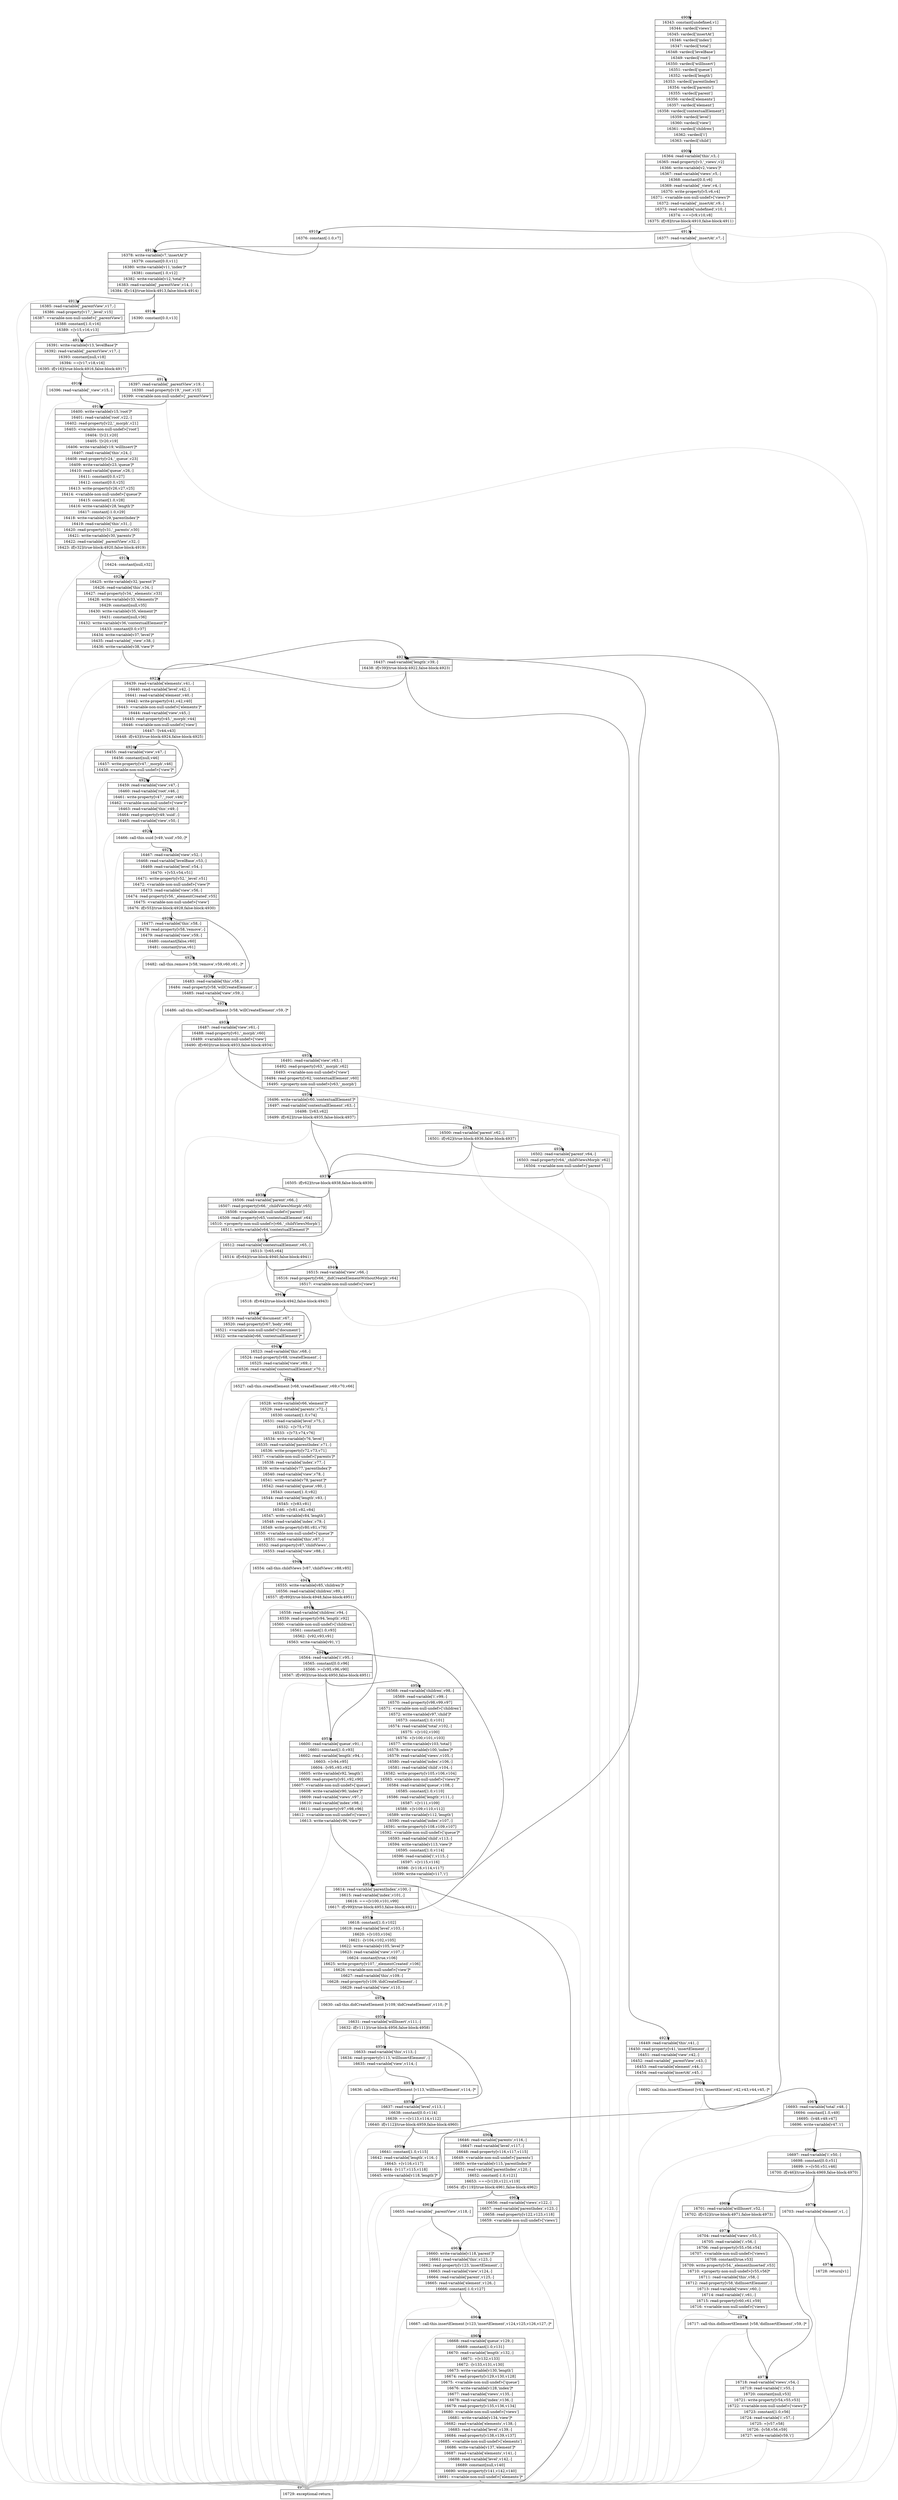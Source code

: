 digraph {
rankdir="TD"
BB_entry391[shape=none,label=""];
BB_entry391 -> BB4908 [tailport=s, headport=n, headlabel="    4908"]
BB4908 [shape=record label="{16343: constant[undefined,v1]|16344: vardecl['views']|16345: vardecl['insertAt']|16346: vardecl['index']|16347: vardecl['total']|16348: vardecl['levelBase']|16349: vardecl['root']|16350: vardecl['willInsert']|16351: vardecl['queue']|16352: vardecl['length']|16353: vardecl['parentIndex']|16354: vardecl['parents']|16355: vardecl['parent']|16356: vardecl['elements']|16357: vardecl['element']|16358: vardecl['contextualElement']|16359: vardecl['level']|16360: vardecl['view']|16361: vardecl['children']|16362: vardecl['i']|16363: vardecl['child']}" ] 
BB4908 -> BB4909 [tailport=s, headport=n, headlabel="      4909"]
BB4909 [shape=record label="{16364: read-variable['this',v3,-]|16365: read-property[v3,'_views',v2]|16366: write-variable[v2,'views']*|16367: read-variable['views',v5,-]|16368: constant[0.0,v6]|16369: read-variable['_view',v4,-]|16370: write-property[v5,v6,v4]|16371: \<variable-non-null-undef\>['views']*|16372: read-variable['_insertAt',v9,-]|16373: read-variable['undefined',v10,-]|16374: ===[v9,v10,v8]|16375: if[v8](true-block:4910,false-block:4911)}" ] 
BB4909 -> BB4910 [tailport=s, headport=n, headlabel="      4910"]
BB4909 -> BB4911 [tailport=s, headport=n, headlabel="      4911"]
BB4909 -> BB4975 [tailport=s, headport=n, color=gray, headlabel="      4975"]
BB4910 [shape=record label="{16376: constant[-1.0,v7]}" ] 
BB4910 -> BB4912 [tailport=s, headport=n, headlabel="      4912"]
BB4911 [shape=record label="{16377: read-variable['_insertAt',v7,-]}" ] 
BB4911 -> BB4912 [tailport=s, headport=n]
BB4911 -> BB4975 [tailport=s, headport=n, color=gray]
BB4912 [shape=record label="{16378: write-variable[v7,'insertAt']*|16379: constant[0.0,v11]|16380: write-variable[v11,'index']*|16381: constant[1.0,v12]|16382: write-variable[v12,'total']*|16383: read-variable['_parentView',v14,-]|16384: if[v14](true-block:4913,false-block:4914)}" ] 
BB4912 -> BB4913 [tailport=s, headport=n, headlabel="      4913"]
BB4912 -> BB4914 [tailport=s, headport=n, headlabel="      4914"]
BB4912 -> BB4975 [tailport=s, headport=n, color=gray]
BB4913 [shape=record label="{16385: read-variable['_parentView',v17,-]|16386: read-property[v17,'_level',v15]|16387: \<variable-non-null-undef\>['_parentView']|16388: constant[1.0,v16]|16389: +[v15,v16,v13]}" ] 
BB4913 -> BB4915 [tailport=s, headport=n, headlabel="      4915"]
BB4913 -> BB4975 [tailport=s, headport=n, color=gray]
BB4914 [shape=record label="{16390: constant[0.0,v13]}" ] 
BB4914 -> BB4915 [tailport=s, headport=n]
BB4915 [shape=record label="{16391: write-variable[v13,'levelBase']*|16392: read-variable['_parentView',v17,-]|16393: constant[null,v18]|16394: ==[v17,v18,v16]|16395: if[v16](true-block:4916,false-block:4917)}" ] 
BB4915 -> BB4916 [tailport=s, headport=n, headlabel="      4916"]
BB4915 -> BB4917 [tailport=s, headport=n, headlabel="      4917"]
BB4915 -> BB4975 [tailport=s, headport=n, color=gray]
BB4916 [shape=record label="{16396: read-variable['_view',v15,-]}" ] 
BB4916 -> BB4918 [tailport=s, headport=n, headlabel="      4918"]
BB4916 -> BB4975 [tailport=s, headport=n, color=gray]
BB4917 [shape=record label="{16397: read-variable['_parentView',v19,-]|16398: read-property[v19,'_root',v15]|16399: \<variable-non-null-undef\>['_parentView']}" ] 
BB4917 -> BB4918 [tailport=s, headport=n]
BB4917 -> BB4975 [tailport=s, headport=n, color=gray]
BB4918 [shape=record label="{16400: write-variable[v15,'root']*|16401: read-variable['root',v22,-]|16402: read-property[v22,'_morph',v21]|16403: \<variable-non-null-undef\>['root']|16404: ![v21,v20]|16405: ![v20,v19]|16406: write-variable[v19,'willInsert']*|16407: read-variable['this',v24,-]|16408: read-property[v24,'_queue',v23]|16409: write-variable[v23,'queue']*|16410: read-variable['queue',v26,-]|16411: constant[0.0,v27]|16412: constant[0.0,v25]|16413: write-property[v26,v27,v25]|16414: \<variable-non-null-undef\>['queue']*|16415: constant[1.0,v28]|16416: write-variable[v28,'length']*|16417: constant[-1.0,v29]|16418: write-variable[v29,'parentIndex']*|16419: read-variable['this',v31,-]|16420: read-property[v31,'_parents',v30]|16421: write-variable[v30,'parents']*|16422: read-variable['_parentView',v32,-]|16423: if[v32](true-block:4920,false-block:4919)}" ] 
BB4918 -> BB4920 [tailport=s, headport=n, headlabel="      4920"]
BB4918 -> BB4919 [tailport=s, headport=n, headlabel="      4919"]
BB4918 -> BB4975 [tailport=s, headport=n, color=gray]
BB4919 [shape=record label="{16424: constant[null,v32]}" ] 
BB4919 -> BB4920 [tailport=s, headport=n]
BB4920 [shape=record label="{16425: write-variable[v32,'parent']*|16426: read-variable['this',v34,-]|16427: read-property[v34,'_elements',v33]|16428: write-variable[v33,'elements']*|16429: constant[null,v35]|16430: write-variable[v35,'element']*|16431: constant[null,v36]|16432: write-variable[v36,'contextualElement']*|16433: constant[0.0,v37]|16434: write-variable[v37,'level']*|16435: read-variable['_view',v38,-]|16436: write-variable[v38,'view']*}" ] 
BB4920 -> BB4921 [tailport=s, headport=n, headlabel="      4921"]
BB4920 -> BB4975 [tailport=s, headport=n, color=gray]
BB4921 [shape=record label="{16437: read-variable['length',v39,-]|16438: if[v39](true-block:4922,false-block:4923)}" ] 
BB4921 -> BB4922 [tailport=s, headport=n, headlabel="      4922"]
BB4921 -> BB4923 [tailport=s, headport=n, headlabel="      4923"]
BB4921 -> BB4975 [tailport=s, headport=n, color=gray]
BB4922 [shape=record label="{16439: read-variable['elements',v41,-]|16440: read-variable['level',v42,-]|16441: read-variable['element',v40,-]|16442: write-property[v41,v42,v40]|16443: \<variable-non-null-undef\>['elements']*|16444: read-variable['view',v45,-]|16445: read-property[v45,'_morph',v44]|16446: \<variable-non-null-undef\>['view']|16447: ![v44,v43]|16448: if[v43](true-block:4924,false-block:4925)}" ] 
BB4922 -> BB4924 [tailport=s, headport=n, headlabel="      4924"]
BB4922 -> BB4925 [tailport=s, headport=n, headlabel="      4925"]
BB4922 -> BB4975 [tailport=s, headport=n, color=gray]
BB4923 [shape=record label="{16449: read-variable['this',v41,-]|16450: read-property[v41,'insertElement',-]|16451: read-variable['view',v42,-]|16452: read-variable['_parentView',v43,-]|16453: read-variable['element',v44,-]|16454: read-variable['insertAt',v45,-]}" ] 
BB4923 -> BB4966 [tailport=s, headport=n, headlabel="      4966"]
BB4923 -> BB4975 [tailport=s, headport=n, color=gray]
BB4924 [shape=record label="{16455: read-variable['view',v47,-]|16456: constant[null,v46]|16457: write-property[v47,'_morph',v46]|16458: \<variable-non-null-undef\>['view']*}" ] 
BB4924 -> BB4925 [tailport=s, headport=n]
BB4924 -> BB4975 [tailport=s, headport=n, color=gray]
BB4925 [shape=record label="{16459: read-variable['view',v47,-]|16460: read-variable['root',v46,-]|16461: write-property[v47,'_root',v46]|16462: \<variable-non-null-undef\>['view']*|16463: read-variable['this',v49,-]|16464: read-property[v49,'uuid',-]|16465: read-variable['view',v50,-]}" ] 
BB4925 -> BB4926 [tailport=s, headport=n, headlabel="      4926"]
BB4925 -> BB4975 [tailport=s, headport=n, color=gray]
BB4926 [shape=record label="{16466: call-this.uuid [v49,'uuid',v50,-]*}" ] 
BB4926 -> BB4927 [tailport=s, headport=n, headlabel="      4927"]
BB4926 -> BB4975 [tailport=s, headport=n, color=gray]
BB4927 [shape=record label="{16467: read-variable['view',v52,-]|16468: read-variable['levelBase',v53,-]|16469: read-variable['level',v54,-]|16470: +[v53,v54,v51]|16471: write-property[v52,'_level',v51]|16472: \<variable-non-null-undef\>['view']*|16473: read-variable['view',v56,-]|16474: read-property[v56,'_elementCreated',v55]|16475: \<variable-non-null-undef\>['view']|16476: if[v55](true-block:4928,false-block:4930)}" ] 
BB4927 -> BB4928 [tailport=s, headport=n, headlabel="      4928"]
BB4927 -> BB4930 [tailport=s, headport=n, headlabel="      4930"]
BB4927 -> BB4975 [tailport=s, headport=n, color=gray]
BB4928 [shape=record label="{16477: read-variable['this',v58,-]|16478: read-property[v58,'remove',-]|16479: read-variable['view',v59,-]|16480: constant[false,v60]|16481: constant[true,v61]}" ] 
BB4928 -> BB4929 [tailport=s, headport=n, headlabel="      4929"]
BB4928 -> BB4975 [tailport=s, headport=n, color=gray]
BB4929 [shape=record label="{16482: call-this.remove [v58,'remove',v59,v60,v61,-]*}" ] 
BB4929 -> BB4930 [tailport=s, headport=n]
BB4929 -> BB4975 [tailport=s, headport=n, color=gray]
BB4930 [shape=record label="{16483: read-variable['this',v58,-]|16484: read-property[v58,'willCreateElement',-]|16485: read-variable['view',v59,-]}" ] 
BB4930 -> BB4931 [tailport=s, headport=n, headlabel="      4931"]
BB4930 -> BB4975 [tailport=s, headport=n, color=gray]
BB4931 [shape=record label="{16486: call-this.willCreateElement [v58,'willCreateElement',v59,-]*}" ] 
BB4931 -> BB4932 [tailport=s, headport=n, headlabel="      4932"]
BB4931 -> BB4975 [tailport=s, headport=n, color=gray]
BB4932 [shape=record label="{16487: read-variable['view',v61,-]|16488: read-property[v61,'_morph',v60]|16489: \<variable-non-null-undef\>['view']|16490: if[v60](true-block:4933,false-block:4934)}" ] 
BB4932 -> BB4934 [tailport=s, headport=n, headlabel="      4934"]
BB4932 -> BB4933 [tailport=s, headport=n, headlabel="      4933"]
BB4932 -> BB4975 [tailport=s, headport=n, color=gray]
BB4933 [shape=record label="{16491: read-variable['view',v63,-]|16492: read-property[v63,'_morph',v62]|16493: \<variable-non-null-undef\>['view']|16494: read-property[v62,'contextualElement',v60]|16495: \<property-non-null-undef\>[v63,'_morph']}" ] 
BB4933 -> BB4934 [tailport=s, headport=n]
BB4933 -> BB4975 [tailport=s, headport=n, color=gray]
BB4934 [shape=record label="{16496: write-variable[v60,'contextualElement']*|16497: read-variable['contextualElement',v63,-]|16498: ![v63,v62]|16499: if[v62](true-block:4935,false-block:4937)}" ] 
BB4934 -> BB4937 [tailport=s, headport=n, headlabel="      4937"]
BB4934 -> BB4935 [tailport=s, headport=n, headlabel="      4935"]
BB4934 -> BB4975 [tailport=s, headport=n, color=gray]
BB4935 [shape=record label="{16500: read-variable['parent',v62,-]|16501: if[v62](true-block:4936,false-block:4937)}" ] 
BB4935 -> BB4937 [tailport=s, headport=n]
BB4935 -> BB4936 [tailport=s, headport=n, headlabel="      4936"]
BB4935 -> BB4975 [tailport=s, headport=n, color=gray]
BB4936 [shape=record label="{16502: read-variable['parent',v64,-]|16503: read-property[v64,'_childViewsMorph',v62]|16504: \<variable-non-null-undef\>['parent']}" ] 
BB4936 -> BB4937 [tailport=s, headport=n]
BB4936 -> BB4975 [tailport=s, headport=n, color=gray]
BB4937 [shape=record label="{16505: if[v62](true-block:4938,false-block:4939)}" ] 
BB4937 -> BB4938 [tailport=s, headport=n, headlabel="      4938"]
BB4937 -> BB4939 [tailport=s, headport=n, headlabel="      4939"]
BB4938 [shape=record label="{16506: read-variable['parent',v66,-]|16507: read-property[v66,'_childViewsMorph',v65]|16508: \<variable-non-null-undef\>['parent']|16509: read-property[v65,'contextualElement',v64]|16510: \<property-non-null-undef\>[v66,'_childViewsMorph']|16511: write-variable[v64,'contextualElement']*}" ] 
BB4938 -> BB4939 [tailport=s, headport=n]
BB4938 -> BB4975 [tailport=s, headport=n, color=gray]
BB4939 [shape=record label="{16512: read-variable['contextualElement',v65,-]|16513: ![v65,v64]|16514: if[v64](true-block:4940,false-block:4941)}" ] 
BB4939 -> BB4941 [tailport=s, headport=n, headlabel="      4941"]
BB4939 -> BB4940 [tailport=s, headport=n, headlabel="      4940"]
BB4939 -> BB4975 [tailport=s, headport=n, color=gray]
BB4940 [shape=record label="{16515: read-variable['view',v66,-]|16516: read-property[v66,'_didCreateElementWithoutMorph',v64]|16517: \<variable-non-null-undef\>['view']}" ] 
BB4940 -> BB4941 [tailport=s, headport=n]
BB4940 -> BB4975 [tailport=s, headport=n, color=gray]
BB4941 [shape=record label="{16518: if[v64](true-block:4942,false-block:4943)}" ] 
BB4941 -> BB4942 [tailport=s, headport=n, headlabel="      4942"]
BB4941 -> BB4943 [tailport=s, headport=n, headlabel="      4943"]
BB4942 [shape=record label="{16519: read-variable['document',v67,-]|16520: read-property[v67,'body',v66]|16521: \<variable-non-null-undef\>['document']|16522: write-variable[v66,'contextualElement']*}" ] 
BB4942 -> BB4943 [tailport=s, headport=n]
BB4942 -> BB4975 [tailport=s, headport=n, color=gray]
BB4943 [shape=record label="{16523: read-variable['this',v68,-]|16524: read-property[v68,'createElement',-]|16525: read-variable['view',v69,-]|16526: read-variable['contextualElement',v70,-]}" ] 
BB4943 -> BB4944 [tailport=s, headport=n, headlabel="      4944"]
BB4943 -> BB4975 [tailport=s, headport=n, color=gray]
BB4944 [shape=record label="{16527: call-this.createElement [v68,'createElement',v69,v70,v66]}" ] 
BB4944 -> BB4945 [tailport=s, headport=n, headlabel="      4945"]
BB4944 -> BB4975 [tailport=s, headport=n, color=gray]
BB4945 [shape=record label="{16528: write-variable[v66,'element']*|16529: read-variable['parents',v72,-]|16530: constant[1.0,v74]|16531: read-variable['level',v75,-]|16532: +[v75,v73]|16533: +[v73,v74,v76]|16534: write-variable[v76,'level']|16535: read-variable['parentIndex',v71,-]|16536: write-property[v72,v73,v71]|16537: \<variable-non-null-undef\>['parents']*|16538: read-variable['index',v77,-]|16539: write-variable[v77,'parentIndex']*|16540: read-variable['view',v78,-]|16541: write-variable[v78,'parent']*|16542: read-variable['queue',v80,-]|16543: constant[1.0,v82]|16544: read-variable['length',v83,-]|16545: +[v83,v81]|16546: +[v81,v82,v84]|16547: write-variable[v84,'length']|16548: read-variable['index',v79,-]|16549: write-property[v80,v81,v79]|16550: \<variable-non-null-undef\>['queue']*|16551: read-variable['this',v87,-]|16552: read-property[v87,'childViews',-]|16553: read-variable['view',v88,-]}" ] 
BB4945 -> BB4946 [tailport=s, headport=n, headlabel="      4946"]
BB4945 -> BB4975 [tailport=s, headport=n, color=gray]
BB4946 [shape=record label="{16554: call-this.childViews [v87,'childViews',v88,v85]}" ] 
BB4946 -> BB4947 [tailport=s, headport=n, headlabel="      4947"]
BB4946 -> BB4975 [tailport=s, headport=n, color=gray]
BB4947 [shape=record label="{16555: write-variable[v85,'children']*|16556: read-variable['children',v89,-]|16557: if[v89](true-block:4948,false-block:4951)}" ] 
BB4947 -> BB4948 [tailport=s, headport=n, headlabel="      4948"]
BB4947 -> BB4951 [tailport=s, headport=n, headlabel="      4951"]
BB4947 -> BB4975 [tailport=s, headport=n, color=gray]
BB4948 [shape=record label="{16558: read-variable['children',v94,-]|16559: read-property[v94,'length',v92]|16560: \<variable-non-null-undef\>['children']|16561: constant[1.0,v93]|16562: -[v92,v93,v91]|16563: write-variable[v91,'i']}" ] 
BB4948 -> BB4949 [tailport=s, headport=n, headlabel="      4949"]
BB4948 -> BB4975 [tailport=s, headport=n, color=gray]
BB4949 [shape=record label="{16564: read-variable['i',v95,-]|16565: constant[0.0,v96]|16566: \>=[v95,v96,v90]|16567: if[v90](true-block:4950,false-block:4951)}" ] 
BB4949 -> BB4950 [tailport=s, headport=n, headlabel="      4950"]
BB4949 -> BB4951 [tailport=s, headport=n]
BB4949 -> BB4975 [tailport=s, headport=n, color=gray]
BB4950 [shape=record label="{16568: read-variable['children',v98,-]|16569: read-variable['i',v99,-]|16570: read-property[v98,v99,v97]|16571: \<variable-non-null-undef\>['children']|16572: write-variable[v97,'child']*|16573: constant[1.0,v101]|16574: read-variable['total',v102,-]|16575: +[v102,v100]|16576: +[v100,v101,v103]|16577: write-variable[v103,'total']|16578: write-variable[v100,'index']*|16579: read-variable['views',v105,-]|16580: read-variable['index',v106,-]|16581: read-variable['child',v104,-]|16582: write-property[v105,v106,v104]|16583: \<variable-non-null-undef\>['views']*|16584: read-variable['queue',v108,-]|16585: constant[1.0,v110]|16586: read-variable['length',v111,-]|16587: +[v111,v109]|16588: +[v109,v110,v112]|16589: write-variable[v112,'length']|16590: read-variable['index',v107,-]|16591: write-property[v108,v109,v107]|16592: \<variable-non-null-undef\>['queue']*|16593: read-variable['child',v113,-]|16594: write-variable[v113,'view']*|16595: constant[1.0,v114]|16596: read-variable['i',v115,-]|16597: +[v115,v116]|16598: -[v116,v114,v117]|16599: write-variable[v117,'i']}" ] 
BB4950 -> BB4949 [tailport=s, headport=n]
BB4950 -> BB4975 [tailport=s, headport=n, color=gray]
BB4951 [shape=record label="{16600: read-variable['queue',v91,-]|16601: constant[1.0,v93]|16602: read-variable['length',v94,-]|16603: +[v94,v95]|16604: -[v95,v93,v92]|16605: write-variable[v92,'length']|16606: read-property[v91,v92,v90]|16607: \<variable-non-null-undef\>['queue']|16608: write-variable[v90,'index']*|16609: read-variable['views',v97,-]|16610: read-variable['index',v98,-]|16611: read-property[v97,v98,v96]|16612: \<variable-non-null-undef\>['views']|16613: write-variable[v96,'view']*}" ] 
BB4951 -> BB4952 [tailport=s, headport=n, headlabel="      4952"]
BB4951 -> BB4975 [tailport=s, headport=n, color=gray]
BB4952 [shape=record label="{16614: read-variable['parentIndex',v100,-]|16615: read-variable['index',v101,-]|16616: ===[v100,v101,v99]|16617: if[v99](true-block:4953,false-block:4921)}" ] 
BB4952 -> BB4953 [tailport=s, headport=n, headlabel="      4953"]
BB4952 -> BB4921 [tailport=s, headport=n]
BB4952 -> BB4975 [tailport=s, headport=n, color=gray]
BB4953 [shape=record label="{16618: constant[1.0,v102]|16619: read-variable['level',v103,-]|16620: +[v103,v104]|16621: -[v104,v102,v105]|16622: write-variable[v105,'level']*|16623: read-variable['view',v107,-]|16624: constant[true,v106]|16625: write-property[v107,'_elementCreated',v106]|16626: \<variable-non-null-undef\>['view']*|16627: read-variable['this',v109,-]|16628: read-property[v109,'didCreateElement',-]|16629: read-variable['view',v110,-]}" ] 
BB4953 -> BB4954 [tailport=s, headport=n, headlabel="      4954"]
BB4953 -> BB4975 [tailport=s, headport=n, color=gray]
BB4954 [shape=record label="{16630: call-this.didCreateElement [v109,'didCreateElement',v110,-]*}" ] 
BB4954 -> BB4955 [tailport=s, headport=n, headlabel="      4955"]
BB4954 -> BB4975 [tailport=s, headport=n, color=gray]
BB4955 [shape=record label="{16631: read-variable['willInsert',v111,-]|16632: if[v111](true-block:4956,false-block:4958)}" ] 
BB4955 -> BB4956 [tailport=s, headport=n, headlabel="      4956"]
BB4955 -> BB4958 [tailport=s, headport=n, headlabel="      4958"]
BB4955 -> BB4975 [tailport=s, headport=n, color=gray]
BB4956 [shape=record label="{16633: read-variable['this',v113,-]|16634: read-property[v113,'willInsertElement',-]|16635: read-variable['view',v114,-]}" ] 
BB4956 -> BB4957 [tailport=s, headport=n, headlabel="      4957"]
BB4956 -> BB4975 [tailport=s, headport=n, color=gray]
BB4957 [shape=record label="{16636: call-this.willInsertElement [v113,'willInsertElement',v114,-]*}" ] 
BB4957 -> BB4958 [tailport=s, headport=n]
BB4957 -> BB4975 [tailport=s, headport=n, color=gray]
BB4958 [shape=record label="{16637: read-variable['level',v113,-]|16638: constant[0.0,v114]|16639: ===[v113,v114,v112]|16640: if[v112](true-block:4959,false-block:4960)}" ] 
BB4958 -> BB4959 [tailport=s, headport=n, headlabel="      4959"]
BB4958 -> BB4960 [tailport=s, headport=n, headlabel="      4960"]
BB4958 -> BB4975 [tailport=s, headport=n, color=gray]
BB4959 [shape=record label="{16641: constant[1.0,v115]|16642: read-variable['length',v116,-]|16643: +[v116,v117]|16644: -[v117,v115,v118]|16645: write-variable[v118,'length']*}" ] 
BB4959 -> BB4921 [tailport=s, headport=n]
BB4959 -> BB4975 [tailport=s, headport=n, color=gray]
BB4960 [shape=record label="{16646: read-variable['parents',v116,-]|16647: read-variable['level',v117,-]|16648: read-property[v116,v117,v115]|16649: \<variable-non-null-undef\>['parents']|16650: write-variable[v115,'parentIndex']*|16651: read-variable['parentIndex',v120,-]|16652: constant[-1.0,v121]|16653: ===[v120,v121,v119]|16654: if[v119](true-block:4961,false-block:4962)}" ] 
BB4960 -> BB4961 [tailport=s, headport=n, headlabel="      4961"]
BB4960 -> BB4962 [tailport=s, headport=n, headlabel="      4962"]
BB4960 -> BB4975 [tailport=s, headport=n, color=gray]
BB4961 [shape=record label="{16655: read-variable['_parentView',v118,-]}" ] 
BB4961 -> BB4963 [tailport=s, headport=n, headlabel="      4963"]
BB4961 -> BB4975 [tailport=s, headport=n, color=gray]
BB4962 [shape=record label="{16656: read-variable['views',v122,-]|16657: read-variable['parentIndex',v123,-]|16658: read-property[v122,v123,v118]|16659: \<variable-non-null-undef\>['views']}" ] 
BB4962 -> BB4963 [tailport=s, headport=n]
BB4962 -> BB4975 [tailport=s, headport=n, color=gray]
BB4963 [shape=record label="{16660: write-variable[v118,'parent']*|16661: read-variable['this',v123,-]|16662: read-property[v123,'insertElement',-]|16663: read-variable['view',v124,-]|16664: read-variable['parent',v125,-]|16665: read-variable['element',v126,-]|16666: constant[-1.0,v127]}" ] 
BB4963 -> BB4964 [tailport=s, headport=n, headlabel="      4964"]
BB4963 -> BB4975 [tailport=s, headport=n, color=gray]
BB4964 [shape=record label="{16667: call-this.insertElement [v123,'insertElement',v124,v125,v126,v127,-]*}" ] 
BB4964 -> BB4965 [tailport=s, headport=n, headlabel="      4965"]
BB4964 -> BB4975 [tailport=s, headport=n, color=gray]
BB4965 [shape=record label="{16668: read-variable['queue',v129,-]|16669: constant[1.0,v131]|16670: read-variable['length',v132,-]|16671: +[v132,v133]|16672: -[v133,v131,v130]|16673: write-variable[v130,'length']|16674: read-property[v129,v130,v128]|16675: \<variable-non-null-undef\>['queue']|16676: write-variable[v128,'index']*|16677: read-variable['views',v135,-]|16678: read-variable['index',v136,-]|16679: read-property[v135,v136,v134]|16680: \<variable-non-null-undef\>['views']|16681: write-variable[v134,'view']*|16682: read-variable['elements',v138,-]|16683: read-variable['level',v139,-]|16684: read-property[v138,v139,v137]|16685: \<variable-non-null-undef\>['elements']|16686: write-variable[v137,'element']*|16687: read-variable['elements',v141,-]|16688: read-variable['level',v142,-]|16689: constant[null,v140]|16690: write-property[v141,v142,v140]|16691: \<variable-non-null-undef\>['elements']*}" ] 
BB4965 -> BB4952 [tailport=s, headport=n]
BB4965 -> BB4975 [tailport=s, headport=n, color=gray]
BB4966 [shape=record label="{16692: call-this.insertElement [v41,'insertElement',v42,v43,v44,v45,-]*}" ] 
BB4966 -> BB4967 [tailport=s, headport=n, headlabel="      4967"]
BB4966 -> BB4975 [tailport=s, headport=n, color=gray]
BB4967 [shape=record label="{16693: read-variable['total',v48,-]|16694: constant[1.0,v49]|16695: -[v48,v49,v47]|16696: write-variable[v47,'i']}" ] 
BB4967 -> BB4968 [tailport=s, headport=n, headlabel="      4968"]
BB4967 -> BB4975 [tailport=s, headport=n, color=gray]
BB4968 [shape=record label="{16697: read-variable['i',v50,-]|16698: constant[0.0,v51]|16699: \>=[v50,v51,v46]|16700: if[v46](true-block:4969,false-block:4970)}" ] 
BB4968 -> BB4969 [tailport=s, headport=n, headlabel="      4969"]
BB4968 -> BB4970 [tailport=s, headport=n, headlabel="      4970"]
BB4968 -> BB4975 [tailport=s, headport=n, color=gray]
BB4969 [shape=record label="{16701: read-variable['willInsert',v52,-]|16702: if[v52](true-block:4971,false-block:4973)}" ] 
BB4969 -> BB4971 [tailport=s, headport=n, headlabel="      4971"]
BB4969 -> BB4973 [tailport=s, headport=n, headlabel="      4973"]
BB4969 -> BB4975 [tailport=s, headport=n, color=gray]
BB4970 [shape=record label="{16703: read-variable['element',v1,-]}" ] 
BB4970 -> BB4974 [tailport=s, headport=n, headlabel="      4974"]
BB4970 -> BB4975 [tailport=s, headport=n, color=gray]
BB4971 [shape=record label="{16704: read-variable['views',v55,-]|16705: read-variable['i',v56,-]|16706: read-property[v55,v56,v54]|16707: \<variable-non-null-undef\>['views']|16708: constant[true,v53]|16709: write-property[v54,'_elementInserted',v53]|16710: \<property-non-null-undef\>[v55,v56]*|16711: read-variable['this',v58,-]|16712: read-property[v58,'didInsertElement',-]|16713: read-variable['views',v60,-]|16714: read-variable['i',v61,-]|16715: read-property[v60,v61,v59]|16716: \<variable-non-null-undef\>['views']}" ] 
BB4971 -> BB4972 [tailport=s, headport=n, headlabel="      4972"]
BB4971 -> BB4975 [tailport=s, headport=n, color=gray]
BB4972 [shape=record label="{16717: call-this.didInsertElement [v58,'didInsertElement',v59,-]*}" ] 
BB4972 -> BB4973 [tailport=s, headport=n]
BB4972 -> BB4975 [tailport=s, headport=n, color=gray]
BB4973 [shape=record label="{16718: read-variable['views',v54,-]|16719: read-variable['i',v55,-]|16720: constant[null,v53]|16721: write-property[v54,v55,v53]|16722: \<variable-non-null-undef\>['views']*|16723: constant[1.0,v56]|16724: read-variable['i',v57,-]|16725: +[v57,v58]|16726: -[v58,v56,v59]|16727: write-variable[v59,'i']}" ] 
BB4973 -> BB4968 [tailport=s, headport=n]
BB4973 -> BB4975 [tailport=s, headport=n, color=gray]
BB4974 [shape=record label="{16728: return[v1]}" ] 
BB4975 [shape=record label="{16729: exceptional-return}" ] 
//#$~ 8920
}
